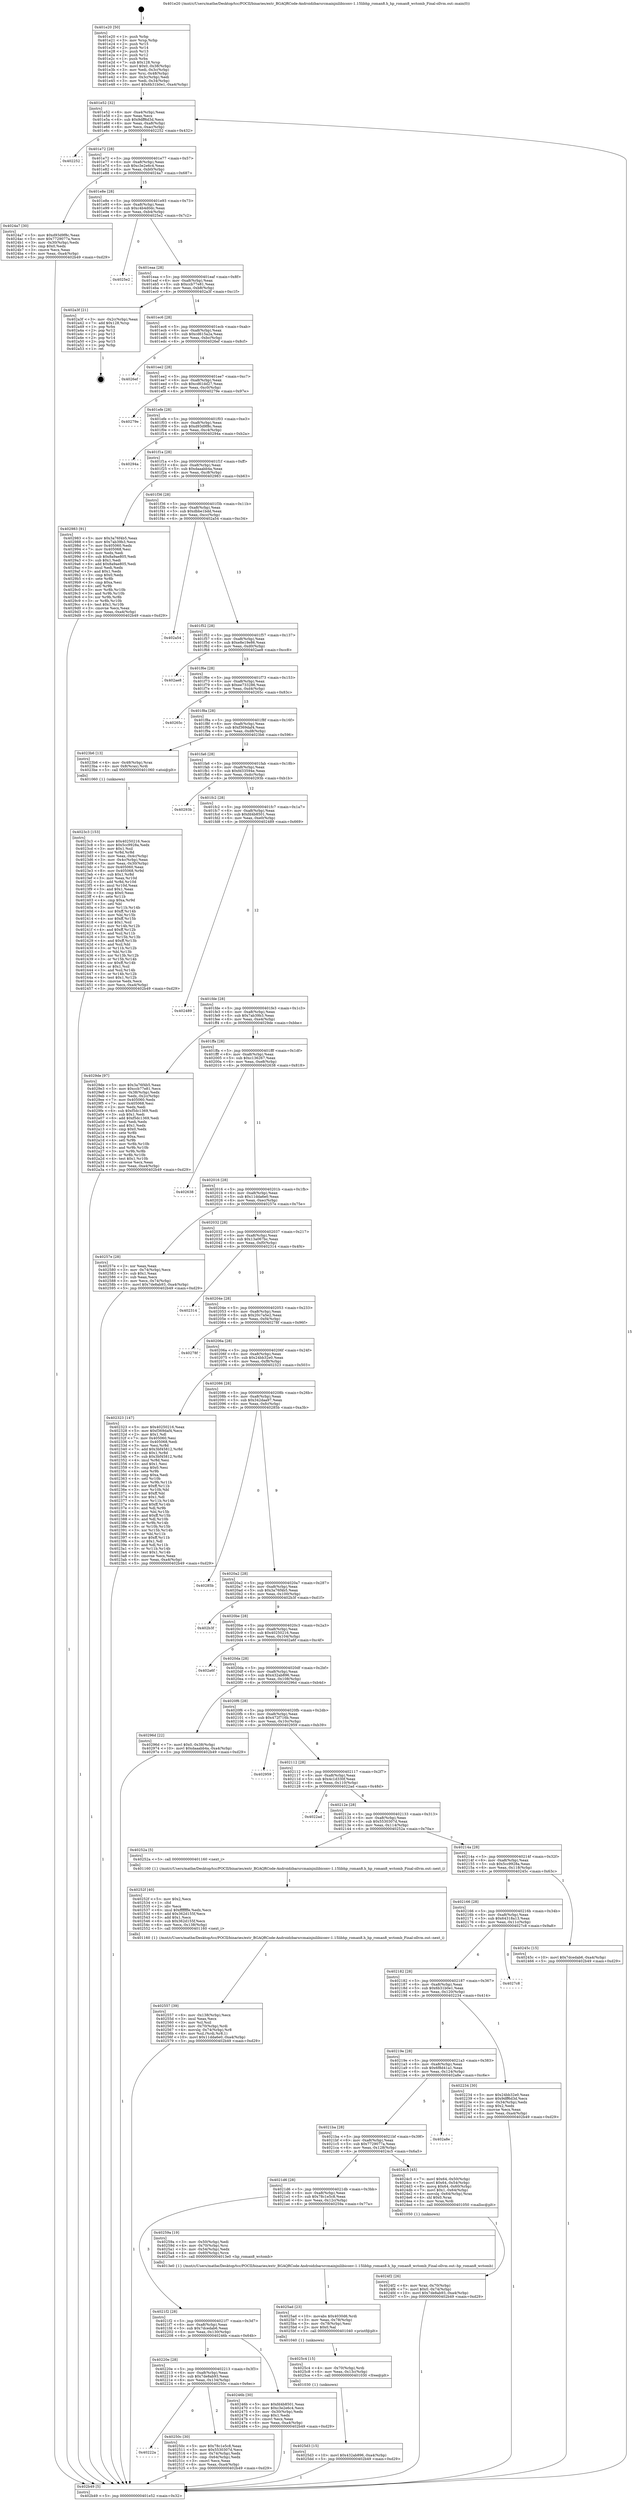 digraph "0x401e20" {
  label = "0x401e20 (/mnt/c/Users/mathe/Desktop/tcc/POCII/binaries/extr_BGAQRCode-Androidzbarsrcmainjnilibiconv-1.15libhp_roman8.h_hp_roman8_wctomb_Final-ollvm.out::main(0))"
  labelloc = "t"
  node[shape=record]

  Entry [label="",width=0.3,height=0.3,shape=circle,fillcolor=black,style=filled]
  "0x401e52" [label="{
     0x401e52 [32]\l
     | [instrs]\l
     &nbsp;&nbsp;0x401e52 \<+6\>: mov -0xa4(%rbp),%eax\l
     &nbsp;&nbsp;0x401e58 \<+2\>: mov %eax,%ecx\l
     &nbsp;&nbsp;0x401e5a \<+6\>: sub $0x9dff6d3d,%ecx\l
     &nbsp;&nbsp;0x401e60 \<+6\>: mov %eax,-0xa8(%rbp)\l
     &nbsp;&nbsp;0x401e66 \<+6\>: mov %ecx,-0xac(%rbp)\l
     &nbsp;&nbsp;0x401e6c \<+6\>: je 0000000000402252 \<main+0x432\>\l
  }"]
  "0x402252" [label="{
     0x402252\l
  }", style=dashed]
  "0x401e72" [label="{
     0x401e72 [28]\l
     | [instrs]\l
     &nbsp;&nbsp;0x401e72 \<+5\>: jmp 0000000000401e77 \<main+0x57\>\l
     &nbsp;&nbsp;0x401e77 \<+6\>: mov -0xa8(%rbp),%eax\l
     &nbsp;&nbsp;0x401e7d \<+5\>: sub $0xc3e2e6c4,%eax\l
     &nbsp;&nbsp;0x401e82 \<+6\>: mov %eax,-0xb0(%rbp)\l
     &nbsp;&nbsp;0x401e88 \<+6\>: je 00000000004024a7 \<main+0x687\>\l
  }"]
  Exit [label="",width=0.3,height=0.3,shape=circle,fillcolor=black,style=filled,peripheries=2]
  "0x4024a7" [label="{
     0x4024a7 [30]\l
     | [instrs]\l
     &nbsp;&nbsp;0x4024a7 \<+5\>: mov $0xd93d9f8c,%eax\l
     &nbsp;&nbsp;0x4024ac \<+5\>: mov $0x7729077a,%ecx\l
     &nbsp;&nbsp;0x4024b1 \<+3\>: mov -0x30(%rbp),%edx\l
     &nbsp;&nbsp;0x4024b4 \<+3\>: cmp $0x0,%edx\l
     &nbsp;&nbsp;0x4024b7 \<+3\>: cmove %ecx,%eax\l
     &nbsp;&nbsp;0x4024ba \<+6\>: mov %eax,-0xa4(%rbp)\l
     &nbsp;&nbsp;0x4024c0 \<+5\>: jmp 0000000000402b49 \<main+0xd29\>\l
  }"]
  "0x401e8e" [label="{
     0x401e8e [28]\l
     | [instrs]\l
     &nbsp;&nbsp;0x401e8e \<+5\>: jmp 0000000000401e93 \<main+0x73\>\l
     &nbsp;&nbsp;0x401e93 \<+6\>: mov -0xa8(%rbp),%eax\l
     &nbsp;&nbsp;0x401e99 \<+5\>: sub $0xc4b4d0dc,%eax\l
     &nbsp;&nbsp;0x401e9e \<+6\>: mov %eax,-0xb4(%rbp)\l
     &nbsp;&nbsp;0x401ea4 \<+6\>: je 00000000004025e2 \<main+0x7c2\>\l
  }"]
  "0x4025d3" [label="{
     0x4025d3 [15]\l
     | [instrs]\l
     &nbsp;&nbsp;0x4025d3 \<+10\>: movl $0x432ab896,-0xa4(%rbp)\l
     &nbsp;&nbsp;0x4025dd \<+5\>: jmp 0000000000402b49 \<main+0xd29\>\l
  }"]
  "0x4025e2" [label="{
     0x4025e2\l
  }", style=dashed]
  "0x401eaa" [label="{
     0x401eaa [28]\l
     | [instrs]\l
     &nbsp;&nbsp;0x401eaa \<+5\>: jmp 0000000000401eaf \<main+0x8f\>\l
     &nbsp;&nbsp;0x401eaf \<+6\>: mov -0xa8(%rbp),%eax\l
     &nbsp;&nbsp;0x401eb5 \<+5\>: sub $0xccb77e81,%eax\l
     &nbsp;&nbsp;0x401eba \<+6\>: mov %eax,-0xb8(%rbp)\l
     &nbsp;&nbsp;0x401ec0 \<+6\>: je 0000000000402a3f \<main+0xc1f\>\l
  }"]
  "0x4025c4" [label="{
     0x4025c4 [15]\l
     | [instrs]\l
     &nbsp;&nbsp;0x4025c4 \<+4\>: mov -0x70(%rbp),%rdi\l
     &nbsp;&nbsp;0x4025c8 \<+6\>: mov %eax,-0x13c(%rbp)\l
     &nbsp;&nbsp;0x4025ce \<+5\>: call 0000000000401030 \<free@plt\>\l
     | [calls]\l
     &nbsp;&nbsp;0x401030 \{1\} (unknown)\l
  }"]
  "0x402a3f" [label="{
     0x402a3f [21]\l
     | [instrs]\l
     &nbsp;&nbsp;0x402a3f \<+3\>: mov -0x2c(%rbp),%eax\l
     &nbsp;&nbsp;0x402a42 \<+7\>: add $0x128,%rsp\l
     &nbsp;&nbsp;0x402a49 \<+1\>: pop %rbx\l
     &nbsp;&nbsp;0x402a4a \<+2\>: pop %r12\l
     &nbsp;&nbsp;0x402a4c \<+2\>: pop %r13\l
     &nbsp;&nbsp;0x402a4e \<+2\>: pop %r14\l
     &nbsp;&nbsp;0x402a50 \<+2\>: pop %r15\l
     &nbsp;&nbsp;0x402a52 \<+1\>: pop %rbp\l
     &nbsp;&nbsp;0x402a53 \<+1\>: ret\l
  }"]
  "0x401ec6" [label="{
     0x401ec6 [28]\l
     | [instrs]\l
     &nbsp;&nbsp;0x401ec6 \<+5\>: jmp 0000000000401ecb \<main+0xab\>\l
     &nbsp;&nbsp;0x401ecb \<+6\>: mov -0xa8(%rbp),%eax\l
     &nbsp;&nbsp;0x401ed1 \<+5\>: sub $0xcd615a2a,%eax\l
     &nbsp;&nbsp;0x401ed6 \<+6\>: mov %eax,-0xbc(%rbp)\l
     &nbsp;&nbsp;0x401edc \<+6\>: je 00000000004026ef \<main+0x8cf\>\l
  }"]
  "0x4025ad" [label="{
     0x4025ad [23]\l
     | [instrs]\l
     &nbsp;&nbsp;0x4025ad \<+10\>: movabs $0x4030d6,%rdi\l
     &nbsp;&nbsp;0x4025b7 \<+3\>: mov %eax,-0x78(%rbp)\l
     &nbsp;&nbsp;0x4025ba \<+3\>: mov -0x78(%rbp),%esi\l
     &nbsp;&nbsp;0x4025bd \<+2\>: mov $0x0,%al\l
     &nbsp;&nbsp;0x4025bf \<+5\>: call 0000000000401040 \<printf@plt\>\l
     | [calls]\l
     &nbsp;&nbsp;0x401040 \{1\} (unknown)\l
  }"]
  "0x4026ef" [label="{
     0x4026ef\l
  }", style=dashed]
  "0x401ee2" [label="{
     0x401ee2 [28]\l
     | [instrs]\l
     &nbsp;&nbsp;0x401ee2 \<+5\>: jmp 0000000000401ee7 \<main+0xc7\>\l
     &nbsp;&nbsp;0x401ee7 \<+6\>: mov -0xa8(%rbp),%eax\l
     &nbsp;&nbsp;0x401eed \<+5\>: sub $0xcd61dd27,%eax\l
     &nbsp;&nbsp;0x401ef2 \<+6\>: mov %eax,-0xc0(%rbp)\l
     &nbsp;&nbsp;0x401ef8 \<+6\>: je 000000000040279e \<main+0x97e\>\l
  }"]
  "0x402557" [label="{
     0x402557 [39]\l
     | [instrs]\l
     &nbsp;&nbsp;0x402557 \<+6\>: mov -0x138(%rbp),%ecx\l
     &nbsp;&nbsp;0x40255d \<+3\>: imul %eax,%ecx\l
     &nbsp;&nbsp;0x402560 \<+3\>: mov %cl,%sil\l
     &nbsp;&nbsp;0x402563 \<+4\>: mov -0x70(%rbp),%rdi\l
     &nbsp;&nbsp;0x402567 \<+4\>: movslq -0x74(%rbp),%r8\l
     &nbsp;&nbsp;0x40256b \<+4\>: mov %sil,(%rdi,%r8,1)\l
     &nbsp;&nbsp;0x40256f \<+10\>: movl $0x11dda6e0,-0xa4(%rbp)\l
     &nbsp;&nbsp;0x402579 \<+5\>: jmp 0000000000402b49 \<main+0xd29\>\l
  }"]
  "0x40279e" [label="{
     0x40279e\l
  }", style=dashed]
  "0x401efe" [label="{
     0x401efe [28]\l
     | [instrs]\l
     &nbsp;&nbsp;0x401efe \<+5\>: jmp 0000000000401f03 \<main+0xe3\>\l
     &nbsp;&nbsp;0x401f03 \<+6\>: mov -0xa8(%rbp),%eax\l
     &nbsp;&nbsp;0x401f09 \<+5\>: sub $0xd93d9f8c,%eax\l
     &nbsp;&nbsp;0x401f0e \<+6\>: mov %eax,-0xc4(%rbp)\l
     &nbsp;&nbsp;0x401f14 \<+6\>: je 000000000040294a \<main+0xb2a\>\l
  }"]
  "0x40252f" [label="{
     0x40252f [40]\l
     | [instrs]\l
     &nbsp;&nbsp;0x40252f \<+5\>: mov $0x2,%ecx\l
     &nbsp;&nbsp;0x402534 \<+1\>: cltd\l
     &nbsp;&nbsp;0x402535 \<+2\>: idiv %ecx\l
     &nbsp;&nbsp;0x402537 \<+6\>: imul $0xfffffffe,%edx,%ecx\l
     &nbsp;&nbsp;0x40253d \<+6\>: add $0x362d155f,%ecx\l
     &nbsp;&nbsp;0x402543 \<+3\>: add $0x1,%ecx\l
     &nbsp;&nbsp;0x402546 \<+6\>: sub $0x362d155f,%ecx\l
     &nbsp;&nbsp;0x40254c \<+6\>: mov %ecx,-0x138(%rbp)\l
     &nbsp;&nbsp;0x402552 \<+5\>: call 0000000000401160 \<next_i\>\l
     | [calls]\l
     &nbsp;&nbsp;0x401160 \{1\} (/mnt/c/Users/mathe/Desktop/tcc/POCII/binaries/extr_BGAQRCode-Androidzbarsrcmainjnilibiconv-1.15libhp_roman8.h_hp_roman8_wctomb_Final-ollvm.out::next_i)\l
  }"]
  "0x40294a" [label="{
     0x40294a\l
  }", style=dashed]
  "0x401f1a" [label="{
     0x401f1a [28]\l
     | [instrs]\l
     &nbsp;&nbsp;0x401f1a \<+5\>: jmp 0000000000401f1f \<main+0xff\>\l
     &nbsp;&nbsp;0x401f1f \<+6\>: mov -0xa8(%rbp),%eax\l
     &nbsp;&nbsp;0x401f25 \<+5\>: sub $0xdaaabb4a,%eax\l
     &nbsp;&nbsp;0x401f2a \<+6\>: mov %eax,-0xc8(%rbp)\l
     &nbsp;&nbsp;0x401f30 \<+6\>: je 0000000000402983 \<main+0xb63\>\l
  }"]
  "0x40222a" [label="{
     0x40222a\l
  }", style=dashed]
  "0x402983" [label="{
     0x402983 [91]\l
     | [instrs]\l
     &nbsp;&nbsp;0x402983 \<+5\>: mov $0x3a76f4b5,%eax\l
     &nbsp;&nbsp;0x402988 \<+5\>: mov $0x7ab39b3,%ecx\l
     &nbsp;&nbsp;0x40298d \<+7\>: mov 0x405060,%edx\l
     &nbsp;&nbsp;0x402994 \<+7\>: mov 0x405068,%esi\l
     &nbsp;&nbsp;0x40299b \<+2\>: mov %edx,%edi\l
     &nbsp;&nbsp;0x40299d \<+6\>: sub $0x8a9ae805,%edi\l
     &nbsp;&nbsp;0x4029a3 \<+3\>: sub $0x1,%edi\l
     &nbsp;&nbsp;0x4029a6 \<+6\>: add $0x8a9ae805,%edi\l
     &nbsp;&nbsp;0x4029ac \<+3\>: imul %edi,%edx\l
     &nbsp;&nbsp;0x4029af \<+3\>: and $0x1,%edx\l
     &nbsp;&nbsp;0x4029b2 \<+3\>: cmp $0x0,%edx\l
     &nbsp;&nbsp;0x4029b5 \<+4\>: sete %r8b\l
     &nbsp;&nbsp;0x4029b9 \<+3\>: cmp $0xa,%esi\l
     &nbsp;&nbsp;0x4029bc \<+4\>: setl %r9b\l
     &nbsp;&nbsp;0x4029c0 \<+3\>: mov %r8b,%r10b\l
     &nbsp;&nbsp;0x4029c3 \<+3\>: and %r9b,%r10b\l
     &nbsp;&nbsp;0x4029c6 \<+3\>: xor %r9b,%r8b\l
     &nbsp;&nbsp;0x4029c9 \<+3\>: or %r8b,%r10b\l
     &nbsp;&nbsp;0x4029cc \<+4\>: test $0x1,%r10b\l
     &nbsp;&nbsp;0x4029d0 \<+3\>: cmovne %ecx,%eax\l
     &nbsp;&nbsp;0x4029d3 \<+6\>: mov %eax,-0xa4(%rbp)\l
     &nbsp;&nbsp;0x4029d9 \<+5\>: jmp 0000000000402b49 \<main+0xd29\>\l
  }"]
  "0x401f36" [label="{
     0x401f36 [28]\l
     | [instrs]\l
     &nbsp;&nbsp;0x401f36 \<+5\>: jmp 0000000000401f3b \<main+0x11b\>\l
     &nbsp;&nbsp;0x401f3b \<+6\>: mov -0xa8(%rbp),%eax\l
     &nbsp;&nbsp;0x401f41 \<+5\>: sub $0xdbbe1bdd,%eax\l
     &nbsp;&nbsp;0x401f46 \<+6\>: mov %eax,-0xcc(%rbp)\l
     &nbsp;&nbsp;0x401f4c \<+6\>: je 0000000000402a54 \<main+0xc34\>\l
  }"]
  "0x40250c" [label="{
     0x40250c [30]\l
     | [instrs]\l
     &nbsp;&nbsp;0x40250c \<+5\>: mov $0x78c1e5c8,%eax\l
     &nbsp;&nbsp;0x402511 \<+5\>: mov $0x5530307d,%ecx\l
     &nbsp;&nbsp;0x402516 \<+3\>: mov -0x74(%rbp),%edx\l
     &nbsp;&nbsp;0x402519 \<+3\>: cmp -0x64(%rbp),%edx\l
     &nbsp;&nbsp;0x40251c \<+3\>: cmovl %ecx,%eax\l
     &nbsp;&nbsp;0x40251f \<+6\>: mov %eax,-0xa4(%rbp)\l
     &nbsp;&nbsp;0x402525 \<+5\>: jmp 0000000000402b49 \<main+0xd29\>\l
  }"]
  "0x402a54" [label="{
     0x402a54\l
  }", style=dashed]
  "0x401f52" [label="{
     0x401f52 [28]\l
     | [instrs]\l
     &nbsp;&nbsp;0x401f52 \<+5\>: jmp 0000000000401f57 \<main+0x137\>\l
     &nbsp;&nbsp;0x401f57 \<+6\>: mov -0xa8(%rbp),%eax\l
     &nbsp;&nbsp;0x401f5d \<+5\>: sub $0xe8e19e86,%eax\l
     &nbsp;&nbsp;0x401f62 \<+6\>: mov %eax,-0xd0(%rbp)\l
     &nbsp;&nbsp;0x401f68 \<+6\>: je 0000000000402ae8 \<main+0xcc8\>\l
  }"]
  "0x4024f2" [label="{
     0x4024f2 [26]\l
     | [instrs]\l
     &nbsp;&nbsp;0x4024f2 \<+4\>: mov %rax,-0x70(%rbp)\l
     &nbsp;&nbsp;0x4024f6 \<+7\>: movl $0x0,-0x74(%rbp)\l
     &nbsp;&nbsp;0x4024fd \<+10\>: movl $0x7de8ab93,-0xa4(%rbp)\l
     &nbsp;&nbsp;0x402507 \<+5\>: jmp 0000000000402b49 \<main+0xd29\>\l
  }"]
  "0x402ae8" [label="{
     0x402ae8\l
  }", style=dashed]
  "0x401f6e" [label="{
     0x401f6e [28]\l
     | [instrs]\l
     &nbsp;&nbsp;0x401f6e \<+5\>: jmp 0000000000401f73 \<main+0x153\>\l
     &nbsp;&nbsp;0x401f73 \<+6\>: mov -0xa8(%rbp),%eax\l
     &nbsp;&nbsp;0x401f79 \<+5\>: sub $0xee733286,%eax\l
     &nbsp;&nbsp;0x401f7e \<+6\>: mov %eax,-0xd4(%rbp)\l
     &nbsp;&nbsp;0x401f84 \<+6\>: je 000000000040265c \<main+0x83c\>\l
  }"]
  "0x40220e" [label="{
     0x40220e [28]\l
     | [instrs]\l
     &nbsp;&nbsp;0x40220e \<+5\>: jmp 0000000000402213 \<main+0x3f3\>\l
     &nbsp;&nbsp;0x402213 \<+6\>: mov -0xa8(%rbp),%eax\l
     &nbsp;&nbsp;0x402219 \<+5\>: sub $0x7de8ab93,%eax\l
     &nbsp;&nbsp;0x40221e \<+6\>: mov %eax,-0x134(%rbp)\l
     &nbsp;&nbsp;0x402224 \<+6\>: je 000000000040250c \<main+0x6ec\>\l
  }"]
  "0x40265c" [label="{
     0x40265c\l
  }", style=dashed]
  "0x401f8a" [label="{
     0x401f8a [28]\l
     | [instrs]\l
     &nbsp;&nbsp;0x401f8a \<+5\>: jmp 0000000000401f8f \<main+0x16f\>\l
     &nbsp;&nbsp;0x401f8f \<+6\>: mov -0xa8(%rbp),%eax\l
     &nbsp;&nbsp;0x401f95 \<+5\>: sub $0xf369daf4,%eax\l
     &nbsp;&nbsp;0x401f9a \<+6\>: mov %eax,-0xd8(%rbp)\l
     &nbsp;&nbsp;0x401fa0 \<+6\>: je 00000000004023b6 \<main+0x596\>\l
  }"]
  "0x40246b" [label="{
     0x40246b [30]\l
     | [instrs]\l
     &nbsp;&nbsp;0x40246b \<+5\>: mov $0xfd4b8501,%eax\l
     &nbsp;&nbsp;0x402470 \<+5\>: mov $0xc3e2e6c4,%ecx\l
     &nbsp;&nbsp;0x402475 \<+3\>: mov -0x30(%rbp),%edx\l
     &nbsp;&nbsp;0x402478 \<+3\>: cmp $0x1,%edx\l
     &nbsp;&nbsp;0x40247b \<+3\>: cmovl %ecx,%eax\l
     &nbsp;&nbsp;0x40247e \<+6\>: mov %eax,-0xa4(%rbp)\l
     &nbsp;&nbsp;0x402484 \<+5\>: jmp 0000000000402b49 \<main+0xd29\>\l
  }"]
  "0x4023b6" [label="{
     0x4023b6 [13]\l
     | [instrs]\l
     &nbsp;&nbsp;0x4023b6 \<+4\>: mov -0x48(%rbp),%rax\l
     &nbsp;&nbsp;0x4023ba \<+4\>: mov 0x8(%rax),%rdi\l
     &nbsp;&nbsp;0x4023be \<+5\>: call 0000000000401060 \<atoi@plt\>\l
     | [calls]\l
     &nbsp;&nbsp;0x401060 \{1\} (unknown)\l
  }"]
  "0x401fa6" [label="{
     0x401fa6 [28]\l
     | [instrs]\l
     &nbsp;&nbsp;0x401fa6 \<+5\>: jmp 0000000000401fab \<main+0x18b\>\l
     &nbsp;&nbsp;0x401fab \<+6\>: mov -0xa8(%rbp),%eax\l
     &nbsp;&nbsp;0x401fb1 \<+5\>: sub $0xfd33594e,%eax\l
     &nbsp;&nbsp;0x401fb6 \<+6\>: mov %eax,-0xdc(%rbp)\l
     &nbsp;&nbsp;0x401fbc \<+6\>: je 000000000040293b \<main+0xb1b\>\l
  }"]
  "0x4021f2" [label="{
     0x4021f2 [28]\l
     | [instrs]\l
     &nbsp;&nbsp;0x4021f2 \<+5\>: jmp 00000000004021f7 \<main+0x3d7\>\l
     &nbsp;&nbsp;0x4021f7 \<+6\>: mov -0xa8(%rbp),%eax\l
     &nbsp;&nbsp;0x4021fd \<+5\>: sub $0x7dcedab6,%eax\l
     &nbsp;&nbsp;0x402202 \<+6\>: mov %eax,-0x130(%rbp)\l
     &nbsp;&nbsp;0x402208 \<+6\>: je 000000000040246b \<main+0x64b\>\l
  }"]
  "0x40293b" [label="{
     0x40293b\l
  }", style=dashed]
  "0x401fc2" [label="{
     0x401fc2 [28]\l
     | [instrs]\l
     &nbsp;&nbsp;0x401fc2 \<+5\>: jmp 0000000000401fc7 \<main+0x1a7\>\l
     &nbsp;&nbsp;0x401fc7 \<+6\>: mov -0xa8(%rbp),%eax\l
     &nbsp;&nbsp;0x401fcd \<+5\>: sub $0xfd4b8501,%eax\l
     &nbsp;&nbsp;0x401fd2 \<+6\>: mov %eax,-0xe0(%rbp)\l
     &nbsp;&nbsp;0x401fd8 \<+6\>: je 0000000000402489 \<main+0x669\>\l
  }"]
  "0x40259a" [label="{
     0x40259a [19]\l
     | [instrs]\l
     &nbsp;&nbsp;0x40259a \<+3\>: mov -0x50(%rbp),%edi\l
     &nbsp;&nbsp;0x40259d \<+4\>: mov -0x70(%rbp),%rsi\l
     &nbsp;&nbsp;0x4025a1 \<+3\>: mov -0x54(%rbp),%edx\l
     &nbsp;&nbsp;0x4025a4 \<+4\>: mov -0x60(%rbp),%rcx\l
     &nbsp;&nbsp;0x4025a8 \<+5\>: call 00000000004013e0 \<hp_roman8_wctomb\>\l
     | [calls]\l
     &nbsp;&nbsp;0x4013e0 \{1\} (/mnt/c/Users/mathe/Desktop/tcc/POCII/binaries/extr_BGAQRCode-Androidzbarsrcmainjnilibiconv-1.15libhp_roman8.h_hp_roman8_wctomb_Final-ollvm.out::hp_roman8_wctomb)\l
  }"]
  "0x402489" [label="{
     0x402489\l
  }", style=dashed]
  "0x401fde" [label="{
     0x401fde [28]\l
     | [instrs]\l
     &nbsp;&nbsp;0x401fde \<+5\>: jmp 0000000000401fe3 \<main+0x1c3\>\l
     &nbsp;&nbsp;0x401fe3 \<+6\>: mov -0xa8(%rbp),%eax\l
     &nbsp;&nbsp;0x401fe9 \<+5\>: sub $0x7ab39b3,%eax\l
     &nbsp;&nbsp;0x401fee \<+6\>: mov %eax,-0xe4(%rbp)\l
     &nbsp;&nbsp;0x401ff4 \<+6\>: je 00000000004029de \<main+0xbbe\>\l
  }"]
  "0x4021d6" [label="{
     0x4021d6 [28]\l
     | [instrs]\l
     &nbsp;&nbsp;0x4021d6 \<+5\>: jmp 00000000004021db \<main+0x3bb\>\l
     &nbsp;&nbsp;0x4021db \<+6\>: mov -0xa8(%rbp),%eax\l
     &nbsp;&nbsp;0x4021e1 \<+5\>: sub $0x78c1e5c8,%eax\l
     &nbsp;&nbsp;0x4021e6 \<+6\>: mov %eax,-0x12c(%rbp)\l
     &nbsp;&nbsp;0x4021ec \<+6\>: je 000000000040259a \<main+0x77a\>\l
  }"]
  "0x4029de" [label="{
     0x4029de [97]\l
     | [instrs]\l
     &nbsp;&nbsp;0x4029de \<+5\>: mov $0x3a76f4b5,%eax\l
     &nbsp;&nbsp;0x4029e3 \<+5\>: mov $0xccb77e81,%ecx\l
     &nbsp;&nbsp;0x4029e8 \<+3\>: mov -0x38(%rbp),%edx\l
     &nbsp;&nbsp;0x4029eb \<+3\>: mov %edx,-0x2c(%rbp)\l
     &nbsp;&nbsp;0x4029ee \<+7\>: mov 0x405060,%edx\l
     &nbsp;&nbsp;0x4029f5 \<+7\>: mov 0x405068,%esi\l
     &nbsp;&nbsp;0x4029fc \<+2\>: mov %edx,%edi\l
     &nbsp;&nbsp;0x4029fe \<+6\>: sub $0xf5dc1369,%edi\l
     &nbsp;&nbsp;0x402a04 \<+3\>: sub $0x1,%edi\l
     &nbsp;&nbsp;0x402a07 \<+6\>: add $0xf5dc1369,%edi\l
     &nbsp;&nbsp;0x402a0d \<+3\>: imul %edi,%edx\l
     &nbsp;&nbsp;0x402a10 \<+3\>: and $0x1,%edx\l
     &nbsp;&nbsp;0x402a13 \<+3\>: cmp $0x0,%edx\l
     &nbsp;&nbsp;0x402a16 \<+4\>: sete %r8b\l
     &nbsp;&nbsp;0x402a1a \<+3\>: cmp $0xa,%esi\l
     &nbsp;&nbsp;0x402a1d \<+4\>: setl %r9b\l
     &nbsp;&nbsp;0x402a21 \<+3\>: mov %r8b,%r10b\l
     &nbsp;&nbsp;0x402a24 \<+3\>: and %r9b,%r10b\l
     &nbsp;&nbsp;0x402a27 \<+3\>: xor %r9b,%r8b\l
     &nbsp;&nbsp;0x402a2a \<+3\>: or %r8b,%r10b\l
     &nbsp;&nbsp;0x402a2d \<+4\>: test $0x1,%r10b\l
     &nbsp;&nbsp;0x402a31 \<+3\>: cmovne %ecx,%eax\l
     &nbsp;&nbsp;0x402a34 \<+6\>: mov %eax,-0xa4(%rbp)\l
     &nbsp;&nbsp;0x402a3a \<+5\>: jmp 0000000000402b49 \<main+0xd29\>\l
  }"]
  "0x401ffa" [label="{
     0x401ffa [28]\l
     | [instrs]\l
     &nbsp;&nbsp;0x401ffa \<+5\>: jmp 0000000000401fff \<main+0x1df\>\l
     &nbsp;&nbsp;0x401fff \<+6\>: mov -0xa8(%rbp),%eax\l
     &nbsp;&nbsp;0x402005 \<+5\>: sub $0xc136267,%eax\l
     &nbsp;&nbsp;0x40200a \<+6\>: mov %eax,-0xe8(%rbp)\l
     &nbsp;&nbsp;0x402010 \<+6\>: je 0000000000402638 \<main+0x818\>\l
  }"]
  "0x4024c5" [label="{
     0x4024c5 [45]\l
     | [instrs]\l
     &nbsp;&nbsp;0x4024c5 \<+7\>: movl $0x64,-0x50(%rbp)\l
     &nbsp;&nbsp;0x4024cc \<+7\>: movl $0x64,-0x54(%rbp)\l
     &nbsp;&nbsp;0x4024d3 \<+8\>: movq $0x64,-0x60(%rbp)\l
     &nbsp;&nbsp;0x4024db \<+7\>: movl $0x1,-0x64(%rbp)\l
     &nbsp;&nbsp;0x4024e2 \<+4\>: movslq -0x64(%rbp),%rax\l
     &nbsp;&nbsp;0x4024e6 \<+4\>: shl $0x0,%rax\l
     &nbsp;&nbsp;0x4024ea \<+3\>: mov %rax,%rdi\l
     &nbsp;&nbsp;0x4024ed \<+5\>: call 0000000000401050 \<malloc@plt\>\l
     | [calls]\l
     &nbsp;&nbsp;0x401050 \{1\} (unknown)\l
  }"]
  "0x402638" [label="{
     0x402638\l
  }", style=dashed]
  "0x402016" [label="{
     0x402016 [28]\l
     | [instrs]\l
     &nbsp;&nbsp;0x402016 \<+5\>: jmp 000000000040201b \<main+0x1fb\>\l
     &nbsp;&nbsp;0x40201b \<+6\>: mov -0xa8(%rbp),%eax\l
     &nbsp;&nbsp;0x402021 \<+5\>: sub $0x11dda6e0,%eax\l
     &nbsp;&nbsp;0x402026 \<+6\>: mov %eax,-0xec(%rbp)\l
     &nbsp;&nbsp;0x40202c \<+6\>: je 000000000040257e \<main+0x75e\>\l
  }"]
  "0x4021ba" [label="{
     0x4021ba [28]\l
     | [instrs]\l
     &nbsp;&nbsp;0x4021ba \<+5\>: jmp 00000000004021bf \<main+0x39f\>\l
     &nbsp;&nbsp;0x4021bf \<+6\>: mov -0xa8(%rbp),%eax\l
     &nbsp;&nbsp;0x4021c5 \<+5\>: sub $0x7729077a,%eax\l
     &nbsp;&nbsp;0x4021ca \<+6\>: mov %eax,-0x128(%rbp)\l
     &nbsp;&nbsp;0x4021d0 \<+6\>: je 00000000004024c5 \<main+0x6a5\>\l
  }"]
  "0x40257e" [label="{
     0x40257e [28]\l
     | [instrs]\l
     &nbsp;&nbsp;0x40257e \<+2\>: xor %eax,%eax\l
     &nbsp;&nbsp;0x402580 \<+3\>: mov -0x74(%rbp),%ecx\l
     &nbsp;&nbsp;0x402583 \<+3\>: sub $0x1,%eax\l
     &nbsp;&nbsp;0x402586 \<+2\>: sub %eax,%ecx\l
     &nbsp;&nbsp;0x402588 \<+3\>: mov %ecx,-0x74(%rbp)\l
     &nbsp;&nbsp;0x40258b \<+10\>: movl $0x7de8ab93,-0xa4(%rbp)\l
     &nbsp;&nbsp;0x402595 \<+5\>: jmp 0000000000402b49 \<main+0xd29\>\l
  }"]
  "0x402032" [label="{
     0x402032 [28]\l
     | [instrs]\l
     &nbsp;&nbsp;0x402032 \<+5\>: jmp 0000000000402037 \<main+0x217\>\l
     &nbsp;&nbsp;0x402037 \<+6\>: mov -0xa8(%rbp),%eax\l
     &nbsp;&nbsp;0x40203d \<+5\>: sub $0x13a067bc,%eax\l
     &nbsp;&nbsp;0x402042 \<+6\>: mov %eax,-0xf0(%rbp)\l
     &nbsp;&nbsp;0x402048 \<+6\>: je 0000000000402314 \<main+0x4f4\>\l
  }"]
  "0x402a8e" [label="{
     0x402a8e\l
  }", style=dashed]
  "0x402314" [label="{
     0x402314\l
  }", style=dashed]
  "0x40204e" [label="{
     0x40204e [28]\l
     | [instrs]\l
     &nbsp;&nbsp;0x40204e \<+5\>: jmp 0000000000402053 \<main+0x233\>\l
     &nbsp;&nbsp;0x402053 \<+6\>: mov -0xa8(%rbp),%eax\l
     &nbsp;&nbsp;0x402059 \<+5\>: sub $0x20c7a5e2,%eax\l
     &nbsp;&nbsp;0x40205e \<+6\>: mov %eax,-0xf4(%rbp)\l
     &nbsp;&nbsp;0x402064 \<+6\>: je 000000000040278f \<main+0x96f\>\l
  }"]
  "0x4023c3" [label="{
     0x4023c3 [153]\l
     | [instrs]\l
     &nbsp;&nbsp;0x4023c3 \<+5\>: mov $0x40250216,%ecx\l
     &nbsp;&nbsp;0x4023c8 \<+5\>: mov $0x5cc9928a,%edx\l
     &nbsp;&nbsp;0x4023cd \<+3\>: mov $0x1,%sil\l
     &nbsp;&nbsp;0x4023d0 \<+3\>: xor %r8d,%r8d\l
     &nbsp;&nbsp;0x4023d3 \<+3\>: mov %eax,-0x4c(%rbp)\l
     &nbsp;&nbsp;0x4023d6 \<+3\>: mov -0x4c(%rbp),%eax\l
     &nbsp;&nbsp;0x4023d9 \<+3\>: mov %eax,-0x30(%rbp)\l
     &nbsp;&nbsp;0x4023dc \<+7\>: mov 0x405060,%eax\l
     &nbsp;&nbsp;0x4023e3 \<+8\>: mov 0x405068,%r9d\l
     &nbsp;&nbsp;0x4023eb \<+4\>: sub $0x1,%r8d\l
     &nbsp;&nbsp;0x4023ef \<+3\>: mov %eax,%r10d\l
     &nbsp;&nbsp;0x4023f2 \<+3\>: add %r8d,%r10d\l
     &nbsp;&nbsp;0x4023f5 \<+4\>: imul %r10d,%eax\l
     &nbsp;&nbsp;0x4023f9 \<+3\>: and $0x1,%eax\l
     &nbsp;&nbsp;0x4023fc \<+3\>: cmp $0x0,%eax\l
     &nbsp;&nbsp;0x4023ff \<+4\>: sete %r11b\l
     &nbsp;&nbsp;0x402403 \<+4\>: cmp $0xa,%r9d\l
     &nbsp;&nbsp;0x402407 \<+3\>: setl %bl\l
     &nbsp;&nbsp;0x40240a \<+3\>: mov %r11b,%r14b\l
     &nbsp;&nbsp;0x40240d \<+4\>: xor $0xff,%r14b\l
     &nbsp;&nbsp;0x402411 \<+3\>: mov %bl,%r15b\l
     &nbsp;&nbsp;0x402414 \<+4\>: xor $0xff,%r15b\l
     &nbsp;&nbsp;0x402418 \<+4\>: xor $0x1,%sil\l
     &nbsp;&nbsp;0x40241c \<+3\>: mov %r14b,%r12b\l
     &nbsp;&nbsp;0x40241f \<+4\>: and $0xff,%r12b\l
     &nbsp;&nbsp;0x402423 \<+3\>: and %sil,%r11b\l
     &nbsp;&nbsp;0x402426 \<+3\>: mov %r15b,%r13b\l
     &nbsp;&nbsp;0x402429 \<+4\>: and $0xff,%r13b\l
     &nbsp;&nbsp;0x40242d \<+3\>: and %sil,%bl\l
     &nbsp;&nbsp;0x402430 \<+3\>: or %r11b,%r12b\l
     &nbsp;&nbsp;0x402433 \<+3\>: or %bl,%r13b\l
     &nbsp;&nbsp;0x402436 \<+3\>: xor %r13b,%r12b\l
     &nbsp;&nbsp;0x402439 \<+3\>: or %r15b,%r14b\l
     &nbsp;&nbsp;0x40243c \<+4\>: xor $0xff,%r14b\l
     &nbsp;&nbsp;0x402440 \<+4\>: or $0x1,%sil\l
     &nbsp;&nbsp;0x402444 \<+3\>: and %sil,%r14b\l
     &nbsp;&nbsp;0x402447 \<+3\>: or %r14b,%r12b\l
     &nbsp;&nbsp;0x40244a \<+4\>: test $0x1,%r12b\l
     &nbsp;&nbsp;0x40244e \<+3\>: cmovne %edx,%ecx\l
     &nbsp;&nbsp;0x402451 \<+6\>: mov %ecx,-0xa4(%rbp)\l
     &nbsp;&nbsp;0x402457 \<+5\>: jmp 0000000000402b49 \<main+0xd29\>\l
  }"]
  "0x40278f" [label="{
     0x40278f\l
  }", style=dashed]
  "0x40206a" [label="{
     0x40206a [28]\l
     | [instrs]\l
     &nbsp;&nbsp;0x40206a \<+5\>: jmp 000000000040206f \<main+0x24f\>\l
     &nbsp;&nbsp;0x40206f \<+6\>: mov -0xa8(%rbp),%eax\l
     &nbsp;&nbsp;0x402075 \<+5\>: sub $0x24bb32e0,%eax\l
     &nbsp;&nbsp;0x40207a \<+6\>: mov %eax,-0xf8(%rbp)\l
     &nbsp;&nbsp;0x402080 \<+6\>: je 0000000000402323 \<main+0x503\>\l
  }"]
  "0x401e20" [label="{
     0x401e20 [50]\l
     | [instrs]\l
     &nbsp;&nbsp;0x401e20 \<+1\>: push %rbp\l
     &nbsp;&nbsp;0x401e21 \<+3\>: mov %rsp,%rbp\l
     &nbsp;&nbsp;0x401e24 \<+2\>: push %r15\l
     &nbsp;&nbsp;0x401e26 \<+2\>: push %r14\l
     &nbsp;&nbsp;0x401e28 \<+2\>: push %r13\l
     &nbsp;&nbsp;0x401e2a \<+2\>: push %r12\l
     &nbsp;&nbsp;0x401e2c \<+1\>: push %rbx\l
     &nbsp;&nbsp;0x401e2d \<+7\>: sub $0x128,%rsp\l
     &nbsp;&nbsp;0x401e34 \<+7\>: movl $0x0,-0x38(%rbp)\l
     &nbsp;&nbsp;0x401e3b \<+3\>: mov %edi,-0x3c(%rbp)\l
     &nbsp;&nbsp;0x401e3e \<+4\>: mov %rsi,-0x48(%rbp)\l
     &nbsp;&nbsp;0x401e42 \<+3\>: mov -0x3c(%rbp),%edi\l
     &nbsp;&nbsp;0x401e45 \<+3\>: mov %edi,-0x34(%rbp)\l
     &nbsp;&nbsp;0x401e48 \<+10\>: movl $0x6b31b0e1,-0xa4(%rbp)\l
  }"]
  "0x402323" [label="{
     0x402323 [147]\l
     | [instrs]\l
     &nbsp;&nbsp;0x402323 \<+5\>: mov $0x40250216,%eax\l
     &nbsp;&nbsp;0x402328 \<+5\>: mov $0xf369daf4,%ecx\l
     &nbsp;&nbsp;0x40232d \<+2\>: mov $0x1,%dl\l
     &nbsp;&nbsp;0x40232f \<+7\>: mov 0x405060,%esi\l
     &nbsp;&nbsp;0x402336 \<+7\>: mov 0x405068,%edi\l
     &nbsp;&nbsp;0x40233d \<+3\>: mov %esi,%r8d\l
     &nbsp;&nbsp;0x402340 \<+7\>: add $0x3bf45812,%r8d\l
     &nbsp;&nbsp;0x402347 \<+4\>: sub $0x1,%r8d\l
     &nbsp;&nbsp;0x40234b \<+7\>: sub $0x3bf45812,%r8d\l
     &nbsp;&nbsp;0x402352 \<+4\>: imul %r8d,%esi\l
     &nbsp;&nbsp;0x402356 \<+3\>: and $0x1,%esi\l
     &nbsp;&nbsp;0x402359 \<+3\>: cmp $0x0,%esi\l
     &nbsp;&nbsp;0x40235c \<+4\>: sete %r9b\l
     &nbsp;&nbsp;0x402360 \<+3\>: cmp $0xa,%edi\l
     &nbsp;&nbsp;0x402363 \<+4\>: setl %r10b\l
     &nbsp;&nbsp;0x402367 \<+3\>: mov %r9b,%r11b\l
     &nbsp;&nbsp;0x40236a \<+4\>: xor $0xff,%r11b\l
     &nbsp;&nbsp;0x40236e \<+3\>: mov %r10b,%bl\l
     &nbsp;&nbsp;0x402371 \<+3\>: xor $0xff,%bl\l
     &nbsp;&nbsp;0x402374 \<+3\>: xor $0x1,%dl\l
     &nbsp;&nbsp;0x402377 \<+3\>: mov %r11b,%r14b\l
     &nbsp;&nbsp;0x40237a \<+4\>: and $0xff,%r14b\l
     &nbsp;&nbsp;0x40237e \<+3\>: and %dl,%r9b\l
     &nbsp;&nbsp;0x402381 \<+3\>: mov %bl,%r15b\l
     &nbsp;&nbsp;0x402384 \<+4\>: and $0xff,%r15b\l
     &nbsp;&nbsp;0x402388 \<+3\>: and %dl,%r10b\l
     &nbsp;&nbsp;0x40238b \<+3\>: or %r9b,%r14b\l
     &nbsp;&nbsp;0x40238e \<+3\>: or %r10b,%r15b\l
     &nbsp;&nbsp;0x402391 \<+3\>: xor %r15b,%r14b\l
     &nbsp;&nbsp;0x402394 \<+3\>: or %bl,%r11b\l
     &nbsp;&nbsp;0x402397 \<+4\>: xor $0xff,%r11b\l
     &nbsp;&nbsp;0x40239b \<+3\>: or $0x1,%dl\l
     &nbsp;&nbsp;0x40239e \<+3\>: and %dl,%r11b\l
     &nbsp;&nbsp;0x4023a1 \<+3\>: or %r11b,%r14b\l
     &nbsp;&nbsp;0x4023a4 \<+4\>: test $0x1,%r14b\l
     &nbsp;&nbsp;0x4023a8 \<+3\>: cmovne %ecx,%eax\l
     &nbsp;&nbsp;0x4023ab \<+6\>: mov %eax,-0xa4(%rbp)\l
     &nbsp;&nbsp;0x4023b1 \<+5\>: jmp 0000000000402b49 \<main+0xd29\>\l
  }"]
  "0x402086" [label="{
     0x402086 [28]\l
     | [instrs]\l
     &nbsp;&nbsp;0x402086 \<+5\>: jmp 000000000040208b \<main+0x26b\>\l
     &nbsp;&nbsp;0x40208b \<+6\>: mov -0xa8(%rbp),%eax\l
     &nbsp;&nbsp;0x402091 \<+5\>: sub $0x342daa97,%eax\l
     &nbsp;&nbsp;0x402096 \<+6\>: mov %eax,-0xfc(%rbp)\l
     &nbsp;&nbsp;0x40209c \<+6\>: je 000000000040285b \<main+0xa3b\>\l
  }"]
  "0x402b49" [label="{
     0x402b49 [5]\l
     | [instrs]\l
     &nbsp;&nbsp;0x402b49 \<+5\>: jmp 0000000000401e52 \<main+0x32\>\l
  }"]
  "0x40285b" [label="{
     0x40285b\l
  }", style=dashed]
  "0x4020a2" [label="{
     0x4020a2 [28]\l
     | [instrs]\l
     &nbsp;&nbsp;0x4020a2 \<+5\>: jmp 00000000004020a7 \<main+0x287\>\l
     &nbsp;&nbsp;0x4020a7 \<+6\>: mov -0xa8(%rbp),%eax\l
     &nbsp;&nbsp;0x4020ad \<+5\>: sub $0x3a76f4b5,%eax\l
     &nbsp;&nbsp;0x4020b2 \<+6\>: mov %eax,-0x100(%rbp)\l
     &nbsp;&nbsp;0x4020b8 \<+6\>: je 0000000000402b3f \<main+0xd1f\>\l
  }"]
  "0x40219e" [label="{
     0x40219e [28]\l
     | [instrs]\l
     &nbsp;&nbsp;0x40219e \<+5\>: jmp 00000000004021a3 \<main+0x383\>\l
     &nbsp;&nbsp;0x4021a3 \<+6\>: mov -0xa8(%rbp),%eax\l
     &nbsp;&nbsp;0x4021a9 \<+5\>: sub $0x6f8d41a1,%eax\l
     &nbsp;&nbsp;0x4021ae \<+6\>: mov %eax,-0x124(%rbp)\l
     &nbsp;&nbsp;0x4021b4 \<+6\>: je 0000000000402a8e \<main+0xc6e\>\l
  }"]
  "0x402b3f" [label="{
     0x402b3f\l
  }", style=dashed]
  "0x4020be" [label="{
     0x4020be [28]\l
     | [instrs]\l
     &nbsp;&nbsp;0x4020be \<+5\>: jmp 00000000004020c3 \<main+0x2a3\>\l
     &nbsp;&nbsp;0x4020c3 \<+6\>: mov -0xa8(%rbp),%eax\l
     &nbsp;&nbsp;0x4020c9 \<+5\>: sub $0x40250216,%eax\l
     &nbsp;&nbsp;0x4020ce \<+6\>: mov %eax,-0x104(%rbp)\l
     &nbsp;&nbsp;0x4020d4 \<+6\>: je 0000000000402a6f \<main+0xc4f\>\l
  }"]
  "0x402234" [label="{
     0x402234 [30]\l
     | [instrs]\l
     &nbsp;&nbsp;0x402234 \<+5\>: mov $0x24bb32e0,%eax\l
     &nbsp;&nbsp;0x402239 \<+5\>: mov $0x9dff6d3d,%ecx\l
     &nbsp;&nbsp;0x40223e \<+3\>: mov -0x34(%rbp),%edx\l
     &nbsp;&nbsp;0x402241 \<+3\>: cmp $0x2,%edx\l
     &nbsp;&nbsp;0x402244 \<+3\>: cmovne %ecx,%eax\l
     &nbsp;&nbsp;0x402247 \<+6\>: mov %eax,-0xa4(%rbp)\l
     &nbsp;&nbsp;0x40224d \<+5\>: jmp 0000000000402b49 \<main+0xd29\>\l
  }"]
  "0x402a6f" [label="{
     0x402a6f\l
  }", style=dashed]
  "0x4020da" [label="{
     0x4020da [28]\l
     | [instrs]\l
     &nbsp;&nbsp;0x4020da \<+5\>: jmp 00000000004020df \<main+0x2bf\>\l
     &nbsp;&nbsp;0x4020df \<+6\>: mov -0xa8(%rbp),%eax\l
     &nbsp;&nbsp;0x4020e5 \<+5\>: sub $0x432ab896,%eax\l
     &nbsp;&nbsp;0x4020ea \<+6\>: mov %eax,-0x108(%rbp)\l
     &nbsp;&nbsp;0x4020f0 \<+6\>: je 000000000040296d \<main+0xb4d\>\l
  }"]
  "0x402182" [label="{
     0x402182 [28]\l
     | [instrs]\l
     &nbsp;&nbsp;0x402182 \<+5\>: jmp 0000000000402187 \<main+0x367\>\l
     &nbsp;&nbsp;0x402187 \<+6\>: mov -0xa8(%rbp),%eax\l
     &nbsp;&nbsp;0x40218d \<+5\>: sub $0x6b31b0e1,%eax\l
     &nbsp;&nbsp;0x402192 \<+6\>: mov %eax,-0x120(%rbp)\l
     &nbsp;&nbsp;0x402198 \<+6\>: je 0000000000402234 \<main+0x414\>\l
  }"]
  "0x40296d" [label="{
     0x40296d [22]\l
     | [instrs]\l
     &nbsp;&nbsp;0x40296d \<+7\>: movl $0x0,-0x38(%rbp)\l
     &nbsp;&nbsp;0x402974 \<+10\>: movl $0xdaaabb4a,-0xa4(%rbp)\l
     &nbsp;&nbsp;0x40297e \<+5\>: jmp 0000000000402b49 \<main+0xd29\>\l
  }"]
  "0x4020f6" [label="{
     0x4020f6 [28]\l
     | [instrs]\l
     &nbsp;&nbsp;0x4020f6 \<+5\>: jmp 00000000004020fb \<main+0x2db\>\l
     &nbsp;&nbsp;0x4020fb \<+6\>: mov -0xa8(%rbp),%eax\l
     &nbsp;&nbsp;0x402101 \<+5\>: sub $0x472f716b,%eax\l
     &nbsp;&nbsp;0x402106 \<+6\>: mov %eax,-0x10c(%rbp)\l
     &nbsp;&nbsp;0x40210c \<+6\>: je 0000000000402959 \<main+0xb39\>\l
  }"]
  "0x4027c8" [label="{
     0x4027c8\l
  }", style=dashed]
  "0x402959" [label="{
     0x402959\l
  }", style=dashed]
  "0x402112" [label="{
     0x402112 [28]\l
     | [instrs]\l
     &nbsp;&nbsp;0x402112 \<+5\>: jmp 0000000000402117 \<main+0x2f7\>\l
     &nbsp;&nbsp;0x402117 \<+6\>: mov -0xa8(%rbp),%eax\l
     &nbsp;&nbsp;0x40211d \<+5\>: sub $0x4c1d330f,%eax\l
     &nbsp;&nbsp;0x402122 \<+6\>: mov %eax,-0x110(%rbp)\l
     &nbsp;&nbsp;0x402128 \<+6\>: je 00000000004022ad \<main+0x48d\>\l
  }"]
  "0x402166" [label="{
     0x402166 [28]\l
     | [instrs]\l
     &nbsp;&nbsp;0x402166 \<+5\>: jmp 000000000040216b \<main+0x34b\>\l
     &nbsp;&nbsp;0x40216b \<+6\>: mov -0xa8(%rbp),%eax\l
     &nbsp;&nbsp;0x402171 \<+5\>: sub $0x64318a13,%eax\l
     &nbsp;&nbsp;0x402176 \<+6\>: mov %eax,-0x11c(%rbp)\l
     &nbsp;&nbsp;0x40217c \<+6\>: je 00000000004027c8 \<main+0x9a8\>\l
  }"]
  "0x4022ad" [label="{
     0x4022ad\l
  }", style=dashed]
  "0x40212e" [label="{
     0x40212e [28]\l
     | [instrs]\l
     &nbsp;&nbsp;0x40212e \<+5\>: jmp 0000000000402133 \<main+0x313\>\l
     &nbsp;&nbsp;0x402133 \<+6\>: mov -0xa8(%rbp),%eax\l
     &nbsp;&nbsp;0x402139 \<+5\>: sub $0x5530307d,%eax\l
     &nbsp;&nbsp;0x40213e \<+6\>: mov %eax,-0x114(%rbp)\l
     &nbsp;&nbsp;0x402144 \<+6\>: je 000000000040252a \<main+0x70a\>\l
  }"]
  "0x40245c" [label="{
     0x40245c [15]\l
     | [instrs]\l
     &nbsp;&nbsp;0x40245c \<+10\>: movl $0x7dcedab6,-0xa4(%rbp)\l
     &nbsp;&nbsp;0x402466 \<+5\>: jmp 0000000000402b49 \<main+0xd29\>\l
  }"]
  "0x40252a" [label="{
     0x40252a [5]\l
     | [instrs]\l
     &nbsp;&nbsp;0x40252a \<+5\>: call 0000000000401160 \<next_i\>\l
     | [calls]\l
     &nbsp;&nbsp;0x401160 \{1\} (/mnt/c/Users/mathe/Desktop/tcc/POCII/binaries/extr_BGAQRCode-Androidzbarsrcmainjnilibiconv-1.15libhp_roman8.h_hp_roman8_wctomb_Final-ollvm.out::next_i)\l
  }"]
  "0x40214a" [label="{
     0x40214a [28]\l
     | [instrs]\l
     &nbsp;&nbsp;0x40214a \<+5\>: jmp 000000000040214f \<main+0x32f\>\l
     &nbsp;&nbsp;0x40214f \<+6\>: mov -0xa8(%rbp),%eax\l
     &nbsp;&nbsp;0x402155 \<+5\>: sub $0x5cc9928a,%eax\l
     &nbsp;&nbsp;0x40215a \<+6\>: mov %eax,-0x118(%rbp)\l
     &nbsp;&nbsp;0x402160 \<+6\>: je 000000000040245c \<main+0x63c\>\l
  }"]
  Entry -> "0x401e20" [label=" 1"]
  "0x401e52" -> "0x402252" [label=" 0"]
  "0x401e52" -> "0x401e72" [label=" 16"]
  "0x402a3f" -> Exit [label=" 1"]
  "0x401e72" -> "0x4024a7" [label=" 1"]
  "0x401e72" -> "0x401e8e" [label=" 15"]
  "0x4029de" -> "0x402b49" [label=" 1"]
  "0x401e8e" -> "0x4025e2" [label=" 0"]
  "0x401e8e" -> "0x401eaa" [label=" 15"]
  "0x402983" -> "0x402b49" [label=" 1"]
  "0x401eaa" -> "0x402a3f" [label=" 1"]
  "0x401eaa" -> "0x401ec6" [label=" 14"]
  "0x40296d" -> "0x402b49" [label=" 1"]
  "0x401ec6" -> "0x4026ef" [label=" 0"]
  "0x401ec6" -> "0x401ee2" [label=" 14"]
  "0x4025d3" -> "0x402b49" [label=" 1"]
  "0x401ee2" -> "0x40279e" [label=" 0"]
  "0x401ee2" -> "0x401efe" [label=" 14"]
  "0x4025c4" -> "0x4025d3" [label=" 1"]
  "0x401efe" -> "0x40294a" [label=" 0"]
  "0x401efe" -> "0x401f1a" [label=" 14"]
  "0x4025ad" -> "0x4025c4" [label=" 1"]
  "0x401f1a" -> "0x402983" [label=" 1"]
  "0x401f1a" -> "0x401f36" [label=" 13"]
  "0x40259a" -> "0x4025ad" [label=" 1"]
  "0x401f36" -> "0x402a54" [label=" 0"]
  "0x401f36" -> "0x401f52" [label=" 13"]
  "0x40257e" -> "0x402b49" [label=" 1"]
  "0x401f52" -> "0x402ae8" [label=" 0"]
  "0x401f52" -> "0x401f6e" [label=" 13"]
  "0x40252f" -> "0x402557" [label=" 1"]
  "0x401f6e" -> "0x40265c" [label=" 0"]
  "0x401f6e" -> "0x401f8a" [label=" 13"]
  "0x40252a" -> "0x40252f" [label=" 1"]
  "0x401f8a" -> "0x4023b6" [label=" 1"]
  "0x401f8a" -> "0x401fa6" [label=" 12"]
  "0x40250c" -> "0x402b49" [label=" 2"]
  "0x401fa6" -> "0x40293b" [label=" 0"]
  "0x401fa6" -> "0x401fc2" [label=" 12"]
  "0x40220e" -> "0x40250c" [label=" 2"]
  "0x401fc2" -> "0x402489" [label=" 0"]
  "0x401fc2" -> "0x401fde" [label=" 12"]
  "0x402557" -> "0x402b49" [label=" 1"]
  "0x401fde" -> "0x4029de" [label=" 1"]
  "0x401fde" -> "0x401ffa" [label=" 11"]
  "0x4024c5" -> "0x4024f2" [label=" 1"]
  "0x401ffa" -> "0x402638" [label=" 0"]
  "0x401ffa" -> "0x402016" [label=" 11"]
  "0x4024a7" -> "0x402b49" [label=" 1"]
  "0x402016" -> "0x40257e" [label=" 1"]
  "0x402016" -> "0x402032" [label=" 10"]
  "0x4021f2" -> "0x40220e" [label=" 2"]
  "0x402032" -> "0x402314" [label=" 0"]
  "0x402032" -> "0x40204e" [label=" 10"]
  "0x4021f2" -> "0x40246b" [label=" 1"]
  "0x40204e" -> "0x40278f" [label=" 0"]
  "0x40204e" -> "0x40206a" [label=" 10"]
  "0x4021d6" -> "0x4021f2" [label=" 3"]
  "0x40206a" -> "0x402323" [label=" 1"]
  "0x40206a" -> "0x402086" [label=" 9"]
  "0x4021d6" -> "0x40259a" [label=" 1"]
  "0x402086" -> "0x40285b" [label=" 0"]
  "0x402086" -> "0x4020a2" [label=" 9"]
  "0x4024f2" -> "0x402b49" [label=" 1"]
  "0x4020a2" -> "0x402b3f" [label=" 0"]
  "0x4020a2" -> "0x4020be" [label=" 9"]
  "0x4021ba" -> "0x4021d6" [label=" 4"]
  "0x4020be" -> "0x402a6f" [label=" 0"]
  "0x4020be" -> "0x4020da" [label=" 9"]
  "0x4021ba" -> "0x4024c5" [label=" 1"]
  "0x4020da" -> "0x40296d" [label=" 1"]
  "0x4020da" -> "0x4020f6" [label=" 8"]
  "0x40219e" -> "0x4021ba" [label=" 5"]
  "0x4020f6" -> "0x402959" [label=" 0"]
  "0x4020f6" -> "0x402112" [label=" 8"]
  "0x40219e" -> "0x402a8e" [label=" 0"]
  "0x402112" -> "0x4022ad" [label=" 0"]
  "0x402112" -> "0x40212e" [label=" 8"]
  "0x40245c" -> "0x402b49" [label=" 1"]
  "0x40212e" -> "0x40252a" [label=" 1"]
  "0x40212e" -> "0x40214a" [label=" 7"]
  "0x4023c3" -> "0x402b49" [label=" 1"]
  "0x40214a" -> "0x40245c" [label=" 1"]
  "0x40214a" -> "0x402166" [label=" 6"]
  "0x40220e" -> "0x40222a" [label=" 0"]
  "0x402166" -> "0x4027c8" [label=" 0"]
  "0x402166" -> "0x402182" [label=" 6"]
  "0x40246b" -> "0x402b49" [label=" 1"]
  "0x402182" -> "0x402234" [label=" 1"]
  "0x402182" -> "0x40219e" [label=" 5"]
  "0x402234" -> "0x402b49" [label=" 1"]
  "0x401e20" -> "0x401e52" [label=" 1"]
  "0x402b49" -> "0x401e52" [label=" 15"]
  "0x402323" -> "0x402b49" [label=" 1"]
  "0x4023b6" -> "0x4023c3" [label=" 1"]
}
